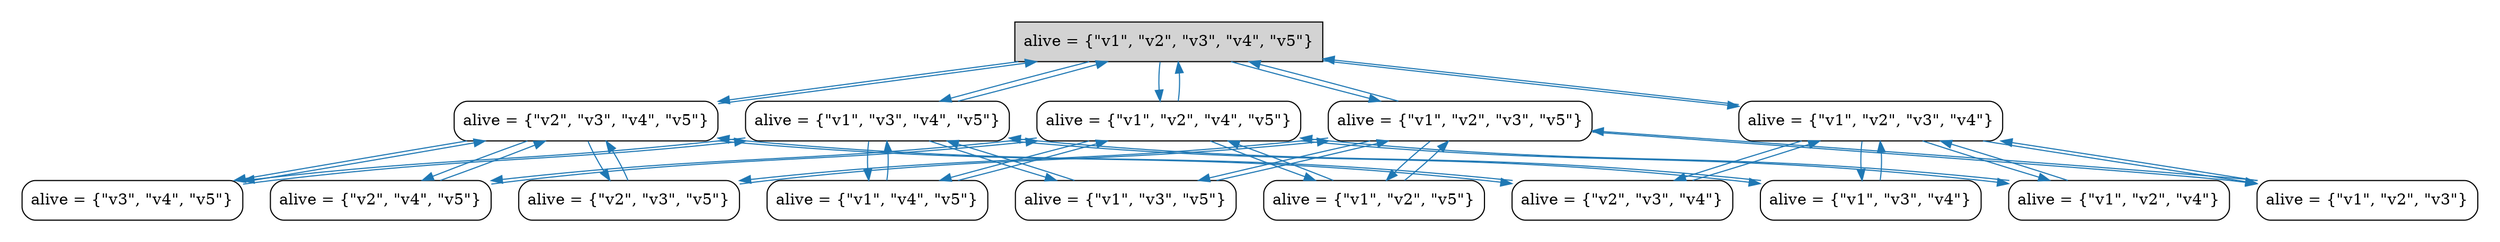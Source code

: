strict digraph DiskGraph {
node [shape=box,style=rounded]
edge [colorscheme="paired12"]
nodesep=0.35;
subgraph cluster_graph {
color="white";
-2129222505383092032 [label="alive = {\"v1\", \"v2\", \"v3\", \"v4\", \"v5\"}",style = filled]
-2129222505383092032 -> -2123624603493679006 [label="",color="2",fontcolor="2"];
-2123624603493679006 [label="alive = {\"v2\", \"v3\", \"v4\", \"v5\"}",tooltip="alive = {\"v2\", \"v3\", \"v4\", \"v5\"}"];
-2129222505383092032 -> -7765162563257140054 [label="",color="2",fontcolor="2"];
-7765162563257140054 [label="alive = {\"v1\", \"v3\", \"v4\", \"v5\"}",tooltip="alive = {\"v1\", \"v3\", \"v4\", \"v5\"}"];
-2129222505383092032 -> 6588154810387299395 [label="",color="2",fontcolor="2"];
6588154810387299395 [label="alive = {\"v1\", \"v2\", \"v4\", \"v5\"}",tooltip="alive = {\"v1\", \"v2\", \"v4\", \"v5\"}"];
-2129222505383092032 -> 2345315966805697744 [label="",color="2",fontcolor="2"];
2345315966805697744 [label="alive = {\"v1\", \"v2\", \"v3\", \"v5\"}",tooltip="alive = {\"v1\", \"v2\", \"v3\", \"v5\"}"];
-2129222505383092032 -> -6191826570015327651 [label="",color="2",fontcolor="2"];
-6191826570015327651 [label="alive = {\"v1\", \"v2\", \"v3\", \"v4\"}",tooltip="alive = {\"v1\", \"v2\", \"v3\", \"v4\"}"];
-2123624603493679006 -> -2129222505383092032 [label="",color="2",fontcolor="2"];
-2123624603493679006 -> 1712824352354559804 [label="",color="2",fontcolor="2"];
1712824352354559804 [label="alive = {\"v3\", \"v4\", \"v5\"}",tooltip="alive = {\"v3\", \"v4\", \"v5\"}"];
-2123624603493679006 -> -2840532753157167147 [label="",color="2",fontcolor="2"];
-2840532753157167147 [label="alive = {\"v2\", \"v4\", \"v5\"}",tooltip="alive = {\"v2\", \"v4\", \"v5\"}"];
-2123624603493679006 -> -6668272953674727610 [label="",color="2",fontcolor="2"];
-6668272953674727610 [label="alive = {\"v2\", \"v3\", \"v5\"}",tooltip="alive = {\"v2\", \"v3\", \"v5\"}"];
-2123624603493679006 -> 3020653026633785803 [label="",color="2",fontcolor="2"];
3020653026633785803 [label="alive = {\"v2\", \"v3\", \"v4\"}",tooltip="alive = {\"v2\", \"v3\", \"v4\"}"];
-7765162563257140054 -> 1712824352354559804 [label="",color="2",fontcolor="2"];
-7765162563257140054 -> -2129222505383092032 [label="",color="2",fontcolor="2"];
-7765162563257140054 -> -3505999373485863089 [label="",color="2",fontcolor="2"];
-3505999373485863089 [label="alive = {\"v1\", \"v4\", \"v5\"}",tooltip="alive = {\"v1\", \"v4\", \"v5\"}"];
-7765162563257140054 -> -5424058312653465636 [label="",color="2",fontcolor="2"];
-5424058312653465636 [label="alive = {\"v1\", \"v3\", \"v5\"}",tooltip="alive = {\"v1\", \"v3\", \"v5\"}"];
-7765162563257140054 -> 4478782874851559761 [label="",color="2",fontcolor="2"];
4478782874851559761 [label="alive = {\"v1\", \"v3\", \"v4\"}",tooltip="alive = {\"v1\", \"v3\", \"v4\"}"];
6588154810387299395 -> -2840532753157167147 [label="",color="2",fontcolor="2"];
6588154810387299395 -> -3505999373485863089 [label="",color="2",fontcolor="2"];
6588154810387299395 -> -2129222505383092032 [label="",color="2",fontcolor="2"];
6588154810387299395 -> 5205351981436691191 [label="",color="2",fontcolor="2"];
5205351981436691191 [label="alive = {\"v1\", \"v2\", \"v5\"}",tooltip="alive = {\"v1\", \"v2\", \"v5\"}"];
6588154810387299395 -> -4421643181276218246 [label="",color="2",fontcolor="2"];
-4421643181276218246 [label="alive = {\"v1\", \"v2\", \"v4\"}",tooltip="alive = {\"v1\", \"v2\", \"v4\"}"];
2345315966805697744 -> -6668272953674727610 [label="",color="2",fontcolor="2"];
2345315966805697744 -> -5424058312653465636 [label="",color="2",fontcolor="2"];
2345315966805697744 -> 5205351981436691191 [label="",color="2",fontcolor="2"];
2345315966805697744 -> -2129222505383092032 [label="",color="2",fontcolor="2"];
2345315966805697744 -> -4811665873115766982 [label="",color="2",fontcolor="2"];
-4811665873115766982 [label="alive = {\"v1\", \"v2\", \"v3\"}",tooltip="alive = {\"v1\", \"v2\", \"v3\"}"];
-6191826570015327651 -> 3020653026633785803 [label="",color="2",fontcolor="2"];
-6191826570015327651 -> 4478782874851559761 [label="",color="2",fontcolor="2"];
-6191826570015327651 -> -4421643181276218246 [label="",color="2",fontcolor="2"];
-6191826570015327651 -> -4811665873115766982 [label="",color="2",fontcolor="2"];
-6191826570015327651 -> -2129222505383092032 [label="",color="2",fontcolor="2"];
1712824352354559804 -> -7765162563257140054 [label="",color="2",fontcolor="2"];
1712824352354559804 -> -2123624603493679006 [label="",color="2",fontcolor="2"];
-2840532753157167147 -> 6588154810387299395 [label="",color="2",fontcolor="2"];
-2840532753157167147 -> -2123624603493679006 [label="",color="2",fontcolor="2"];
-6668272953674727610 -> 2345315966805697744 [label="",color="2",fontcolor="2"];
-6668272953674727610 -> -2123624603493679006 [label="",color="2",fontcolor="2"];
3020653026633785803 -> -6191826570015327651 [label="",color="2",fontcolor="2"];
3020653026633785803 -> -2123624603493679006 [label="",color="2",fontcolor="2"];
-3505999373485863089 -> 6588154810387299395 [label="",color="2",fontcolor="2"];
-3505999373485863089 -> -7765162563257140054 [label="",color="2",fontcolor="2"];
-5424058312653465636 -> 2345315966805697744 [label="",color="2",fontcolor="2"];
-5424058312653465636 -> -7765162563257140054 [label="",color="2",fontcolor="2"];
4478782874851559761 -> -6191826570015327651 [label="",color="2",fontcolor="2"];
4478782874851559761 -> -7765162563257140054 [label="",color="2",fontcolor="2"];
5205351981436691191 -> 2345315966805697744 [label="",color="2",fontcolor="2"];
5205351981436691191 -> 6588154810387299395 [label="",color="2",fontcolor="2"];
-4421643181276218246 -> -6191826570015327651 [label="",color="2",fontcolor="2"];
-4421643181276218246 -> 6588154810387299395 [label="",color="2",fontcolor="2"];
-4811665873115766982 -> -6191826570015327651 [label="",color="2",fontcolor="2"];
-4811665873115766982 -> 2345315966805697744 [label="",color="2",fontcolor="2"];
{rank = same; -2129222505383092032;}
{rank = same; 6588154810387299395;-2123624603493679006;-7765162563257140054;-6191826570015327651;2345315966805697744;}
{rank = same; -3505999373485863089;-4811665873115766982;-2840532753157167147;-6668272953674727610;3020653026633785803;4478782874851559761;-4421643181276218246;1712824352354559804;5205351981436691191;-5424058312653465636;}
}
}